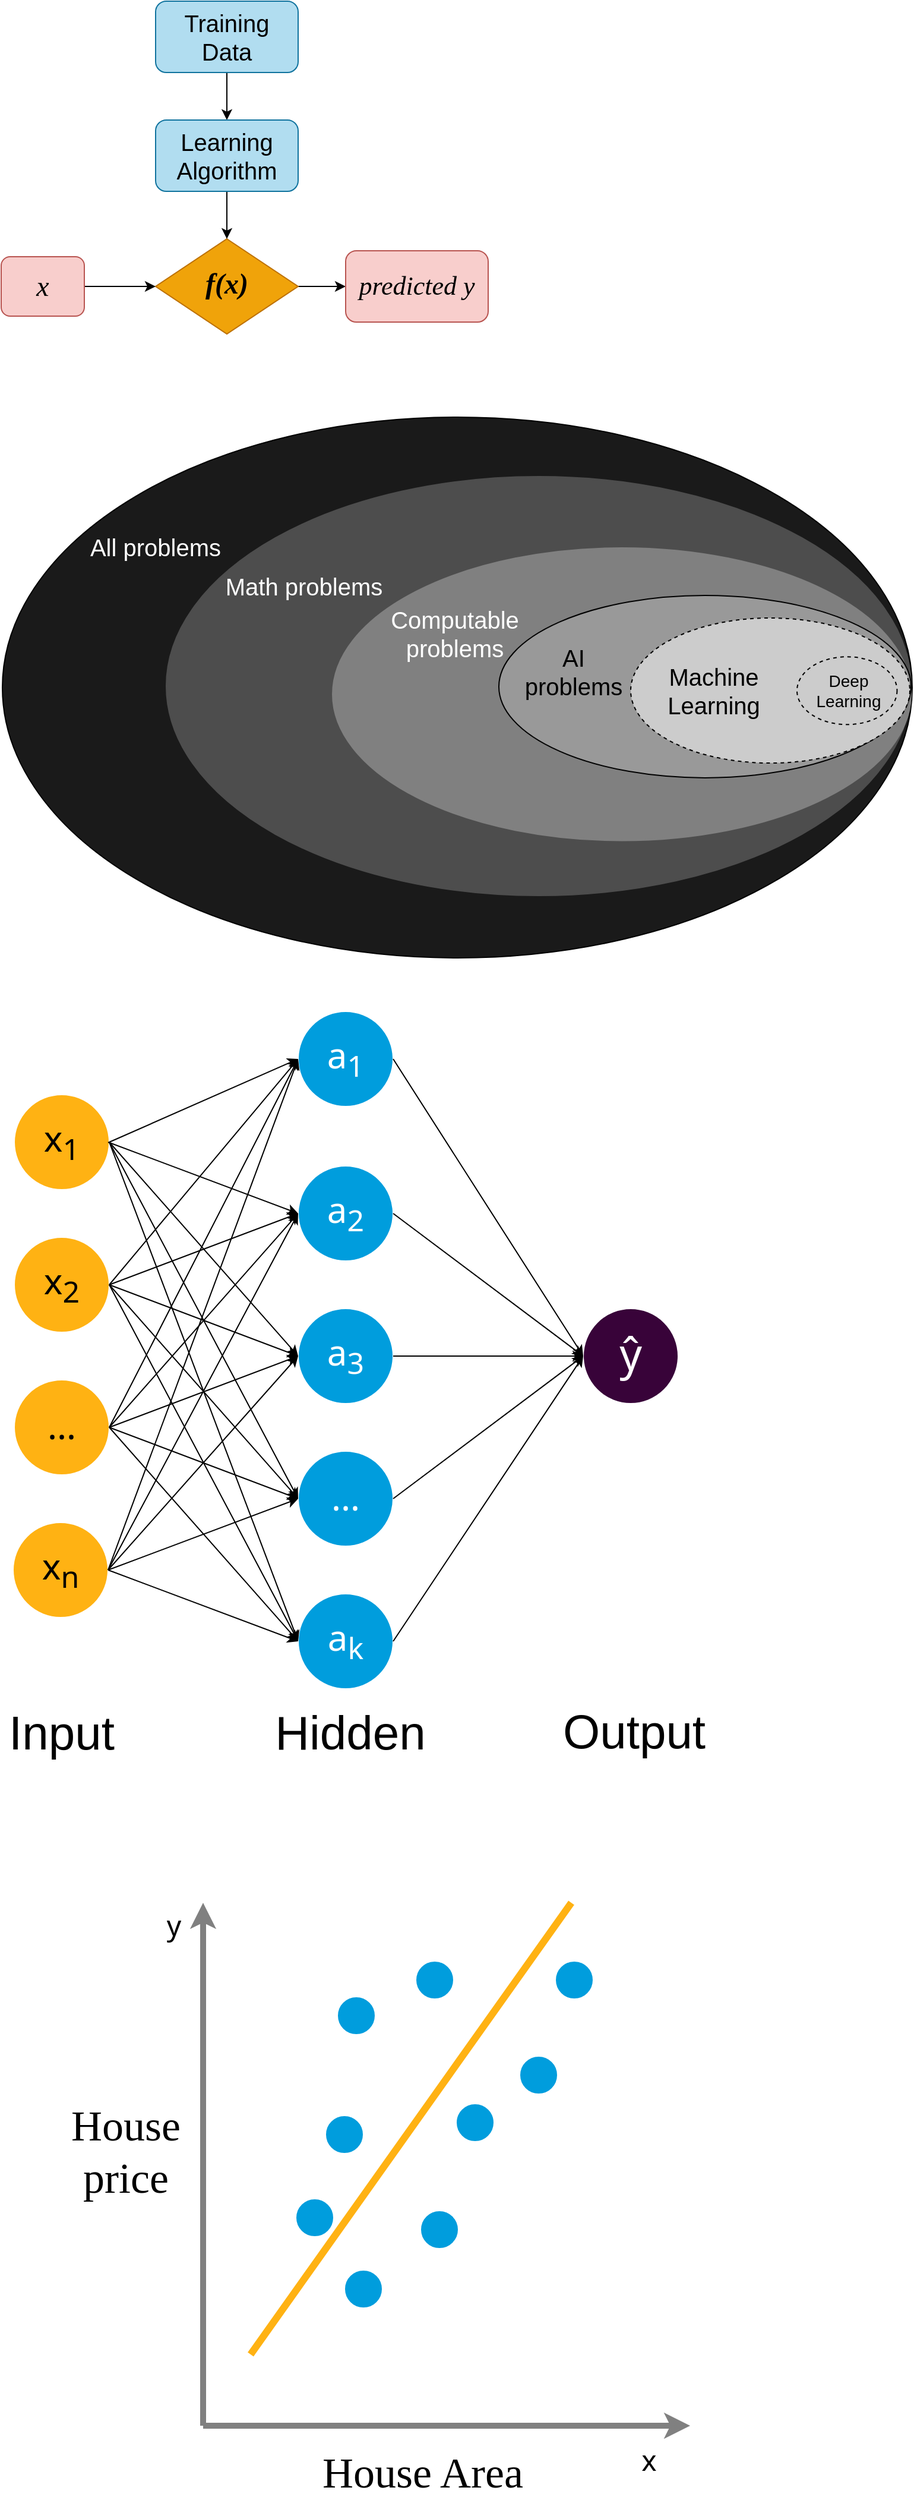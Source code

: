 <mxfile version="15.2.7" type="device"><diagram id="C5RBs43oDa-KdzZeNtuy" name="Page-1"><mxGraphModel dx="1226" dy="1212" grid="1" gridSize="10" guides="1" tooltips="1" connect="1" arrows="1" fold="1" page="1" pageScale="1" pageWidth="827" pageHeight="1169" math="0" shadow="0"><root><mxCell id="WIyWlLk6GJQsqaUBKTNV-0"/><mxCell id="WIyWlLk6GJQsqaUBKTNV-1" parent="WIyWlLk6GJQsqaUBKTNV-0"/><mxCell id="rOLhKyH5RPb3aE2AhcmV-9" value="" style="edgeStyle=orthogonalEdgeStyle;rounded=0;orthogonalLoop=1;jettySize=auto;html=1;" parent="WIyWlLk6GJQsqaUBKTNV-1" source="WIyWlLk6GJQsqaUBKTNV-3" target="rOLhKyH5RPb3aE2AhcmV-7" edge="1"><mxGeometry relative="1" as="geometry"/></mxCell><mxCell id="WIyWlLk6GJQsqaUBKTNV-3" value="&lt;font style=&quot;font-size: 20px&quot;&gt;Training Data&lt;/font&gt;" style="rounded=1;whiteSpace=wrap;html=1;fontSize=12;glass=0;strokeWidth=1;shadow=0;fillColor=#b1ddf0;strokeColor=#10739e;" parent="WIyWlLk6GJQsqaUBKTNV-1" vertex="1"><mxGeometry x="160" y="40" width="120" height="60" as="geometry"/></mxCell><mxCell id="rOLhKyH5RPb3aE2AhcmV-11" value="" style="edgeStyle=orthogonalEdgeStyle;rounded=0;orthogonalLoop=1;jettySize=auto;html=1;" parent="WIyWlLk6GJQsqaUBKTNV-1" source="WIyWlLk6GJQsqaUBKTNV-10" target="WIyWlLk6GJQsqaUBKTNV-12" edge="1"><mxGeometry relative="1" as="geometry"/></mxCell><mxCell id="WIyWlLk6GJQsqaUBKTNV-10" value="&lt;font face=&quot;Times New Roman&quot; size=&quot;1&quot;&gt;&lt;i style=&quot;font-size: 24px&quot;&gt;&lt;b&gt;f(x)&lt;/b&gt;&lt;/i&gt;&lt;/font&gt;" style="rhombus;whiteSpace=wrap;html=1;shadow=0;fontFamily=Helvetica;fontSize=12;align=center;strokeWidth=1;spacing=6;spacingTop=-4;fillColor=#f0a30a;strokeColor=#BD7000;fontColor=#000000;" parent="WIyWlLk6GJQsqaUBKTNV-1" vertex="1"><mxGeometry x="160" y="240" width="120" height="80" as="geometry"/></mxCell><mxCell id="WIyWlLk6GJQsqaUBKTNV-12" value="&lt;font face=&quot;Times New Roman&quot; size=&quot;1&quot;&gt;&lt;i style=&quot;font-size: 22px&quot;&gt;predicted y&lt;/i&gt;&lt;/font&gt;" style="rounded=1;whiteSpace=wrap;html=1;fontSize=12;glass=0;strokeWidth=1;shadow=0;fillColor=#f8cecc;strokeColor=#b85450;" parent="WIyWlLk6GJQsqaUBKTNV-1" vertex="1"><mxGeometry x="320" y="250" width="120" height="60" as="geometry"/></mxCell><mxCell id="rOLhKyH5RPb3aE2AhcmV-12" value="" style="edgeStyle=orthogonalEdgeStyle;rounded=0;orthogonalLoop=1;jettySize=auto;html=1;" parent="WIyWlLk6GJQsqaUBKTNV-1" source="rOLhKyH5RPb3aE2AhcmV-2" target="WIyWlLk6GJQsqaUBKTNV-10" edge="1"><mxGeometry relative="1" as="geometry"/></mxCell><mxCell id="rOLhKyH5RPb3aE2AhcmV-2" value="&lt;font face=&quot;Times New Roman&quot; size=&quot;1&quot;&gt;&lt;i style=&quot;font-size: 24px&quot;&gt;x&lt;/i&gt;&lt;/font&gt;" style="rounded=1;whiteSpace=wrap;html=1;fontSize=12;glass=0;strokeWidth=1;shadow=0;fillColor=#f8cecc;strokeColor=#b85450;" parent="WIyWlLk6GJQsqaUBKTNV-1" vertex="1"><mxGeometry x="30" y="255" width="70" height="50" as="geometry"/></mxCell><mxCell id="rOLhKyH5RPb3aE2AhcmV-10" value="" style="edgeStyle=orthogonalEdgeStyle;rounded=0;orthogonalLoop=1;jettySize=auto;html=1;" parent="WIyWlLk6GJQsqaUBKTNV-1" source="rOLhKyH5RPb3aE2AhcmV-7" target="WIyWlLk6GJQsqaUBKTNV-10" edge="1"><mxGeometry relative="1" as="geometry"/></mxCell><mxCell id="rOLhKyH5RPb3aE2AhcmV-7" value="&lt;font style=&quot;font-size: 20px&quot;&gt;Learning Algorithm&lt;/font&gt;" style="rounded=1;whiteSpace=wrap;html=1;fontSize=12;glass=0;strokeWidth=1;shadow=0;fillColor=#b1ddf0;strokeColor=#10739e;" parent="WIyWlLk6GJQsqaUBKTNV-1" vertex="1"><mxGeometry x="160" y="140" width="120" height="60" as="geometry"/></mxCell><mxCell id="OKjimA6Li3-7ny7VLfSP-0" value="" style="ellipse;whiteSpace=wrap;html=1;fillColor=#1A1A1A;" parent="WIyWlLk6GJQsqaUBKTNV-1" vertex="1"><mxGeometry x="31" y="390" width="766" height="455" as="geometry"/></mxCell><mxCell id="OKjimA6Li3-7ny7VLfSP-2" value="" style="ellipse;whiteSpace=wrap;html=1;fillColor=#4D4D4D;strokeColor=#4D4D4D;" parent="WIyWlLk6GJQsqaUBKTNV-1" vertex="1"><mxGeometry x="169" y="440" width="627" height="352.5" as="geometry"/></mxCell><mxCell id="OKjimA6Li3-7ny7VLfSP-4" value="" style="ellipse;whiteSpace=wrap;html=1;fillColor=#808080;strokeColor=#808080;" parent="WIyWlLk6GJQsqaUBKTNV-1" vertex="1"><mxGeometry x="309" y="500" width="487" height="246.25" as="geometry"/></mxCell><mxCell id="OKjimA6Li3-7ny7VLfSP-7" value="" style="ellipse;whiteSpace=wrap;html=1;fillColor=#999999;" parent="WIyWlLk6GJQsqaUBKTNV-1" vertex="1"><mxGeometry x="449" y="540" width="347" height="153.44" as="geometry"/></mxCell><mxCell id="OKjimA6Li3-7ny7VLfSP-8" value="" style="ellipse;whiteSpace=wrap;html=1;fillColor=#CCCCCC;dashed=1;" parent="WIyWlLk6GJQsqaUBKTNV-1" vertex="1"><mxGeometry x="560" y="559" width="235" height="122.04" as="geometry"/></mxCell><mxCell id="OKjimA6Li3-7ny7VLfSP-9" value="" style="ellipse;whiteSpace=wrap;html=1;fillColor=#CCCCCC;dashed=1;" parent="WIyWlLk6GJQsqaUBKTNV-1" vertex="1"><mxGeometry x="700" y="591.61" width="84.25" height="57.03" as="geometry"/></mxCell><mxCell id="OKjimA6Li3-7ny7VLfSP-10" value="&lt;font style=&quot;font-size: 20px&quot; color=&quot;#ffffff&quot;&gt;All problems&lt;/font&gt;" style="text;html=1;strokeColor=none;fillColor=none;align=center;verticalAlign=middle;whiteSpace=wrap;rounded=0;" parent="WIyWlLk6GJQsqaUBKTNV-1" vertex="1"><mxGeometry x="90" y="479" width="140" height="40" as="geometry"/></mxCell><mxCell id="OKjimA6Li3-7ny7VLfSP-11" value="&lt;font style=&quot;font-size: 20px&quot; color=&quot;#ffffff&quot;&gt;Math problems&lt;/font&gt;" style="text;html=1;strokeColor=none;fillColor=none;align=center;verticalAlign=middle;whiteSpace=wrap;rounded=0;" parent="WIyWlLk6GJQsqaUBKTNV-1" vertex="1"><mxGeometry x="215" y="512" width="140" height="40" as="geometry"/></mxCell><mxCell id="OKjimA6Li3-7ny7VLfSP-12" value="&lt;font style=&quot;font-size: 20px&quot; color=&quot;#ffffff&quot;&gt;Computable&lt;br&gt;problems&lt;br&gt;&lt;/font&gt;" style="text;html=1;strokeColor=none;fillColor=none;align=center;verticalAlign=middle;whiteSpace=wrap;rounded=0;" parent="WIyWlLk6GJQsqaUBKTNV-1" vertex="1"><mxGeometry x="357" y="552" width="110" height="40" as="geometry"/></mxCell><mxCell id="OKjimA6Li3-7ny7VLfSP-13" value="&lt;font style=&quot;font-size: 20px&quot;&gt;AI problems&lt;/font&gt;" style="text;html=1;strokeColor=none;fillColor=none;align=center;verticalAlign=middle;whiteSpace=wrap;rounded=0;" parent="WIyWlLk6GJQsqaUBKTNV-1" vertex="1"><mxGeometry x="480" y="584" width="64" height="40" as="geometry"/></mxCell><mxCell id="OKjimA6Li3-7ny7VLfSP-14" value="&lt;font style=&quot;font-size: 20px&quot;&gt;Machine Learning&lt;/font&gt;" style="text;html=1;strokeColor=none;fillColor=none;align=center;verticalAlign=middle;whiteSpace=wrap;rounded=0;" parent="WIyWlLk6GJQsqaUBKTNV-1" vertex="1"><mxGeometry x="560" y="600.02" width="140" height="40" as="geometry"/></mxCell><mxCell id="OKjimA6Li3-7ny7VLfSP-15" value="&lt;font style=&quot;font-size: 14px&quot;&gt;Deep&lt;br&gt;Learning&lt;br&gt;&lt;/font&gt;" style="text;html=1;strokeColor=none;fillColor=none;align=center;verticalAlign=middle;whiteSpace=wrap;rounded=0;dashed=1;dashPattern=1 1;" parent="WIyWlLk6GJQsqaUBKTNV-1" vertex="1"><mxGeometry x="718.88" y="600.13" width="48.5" height="40" as="geometry"/></mxCell><mxCell id="mVjlMMV7rHCl3vPKXhAl-0" value="&lt;span style=&quot;font-size: 30px&quot;&gt;&lt;font face=&quot;Noto Sans Math&quot; data-font-src=&quot;https://fonts.googleapis.com/css?family=Noto+Sans+Math&quot; style=&quot;font-size: 30px&quot;&gt;x&lt;sub&gt;1&lt;/sub&gt;&lt;/font&gt;&lt;/span&gt;" style="ellipse;whiteSpace=wrap;html=1;aspect=fixed;fillColor=#FFB213;strokeColor=#FFFFFF;fontColor=#000000;" parent="WIyWlLk6GJQsqaUBKTNV-1" vertex="1"><mxGeometry x="41" y="960" width="80" height="80" as="geometry"/></mxCell><mxCell id="mVjlMMV7rHCl3vPKXhAl-9" value="&lt;span style=&quot;font-size: 30px&quot;&gt;&lt;font face=&quot;Noto Sans Math&quot; data-font-src=&quot;https://fonts.googleapis.com/css?family=Noto+Sans+Math&quot; style=&quot;font-size: 30px&quot;&gt;x&lt;sub&gt;n&lt;/sub&gt;&lt;/font&gt;&lt;/span&gt;" style="ellipse;whiteSpace=wrap;html=1;aspect=fixed;fillColor=#FFB213;strokeColor=#FFFFFF;fontColor=#000000;" parent="WIyWlLk6GJQsqaUBKTNV-1" vertex="1"><mxGeometry x="40" y="1320" width="80" height="80" as="geometry"/></mxCell><mxCell id="mVjlMMV7rHCl3vPKXhAl-10" value="&lt;font face=&quot;Noto Sans Math&quot; data-font-src=&quot;https://fonts.googleapis.com/css?family=Noto+Sans+Math&quot; style=&quot;font-size: 30px&quot;&gt;...&lt;/font&gt;" style="ellipse;whiteSpace=wrap;html=1;aspect=fixed;fillColor=#FFB213;strokeColor=#FFFFFF;fontColor=#000000;" parent="WIyWlLk6GJQsqaUBKTNV-1" vertex="1"><mxGeometry x="41" y="1200" width="80" height="80" as="geometry"/></mxCell><mxCell id="mVjlMMV7rHCl3vPKXhAl-11" value="&lt;span style=&quot;font-size: 30px&quot;&gt;&lt;font face=&quot;Noto Sans Math&quot; data-font-src=&quot;https://fonts.googleapis.com/css?family=Noto+Sans+Math&quot;&gt;x&lt;sub&gt;2&lt;/sub&gt;&lt;/font&gt;&lt;/span&gt;" style="ellipse;whiteSpace=wrap;html=1;aspect=fixed;fillColor=#FFB213;strokeColor=#FFFFFF;fontColor=#000000;" parent="WIyWlLk6GJQsqaUBKTNV-1" vertex="1"><mxGeometry x="41" y="1080" width="80" height="80" as="geometry"/></mxCell><mxCell id="mVjlMMV7rHCl3vPKXhAl-12" value="&lt;span style=&quot;font-size: 30px&quot;&gt;&lt;font face=&quot;Noto Sans Math&quot; data-font-src=&quot;https://fonts.googleapis.com/css?family=Noto+Sans+Math&quot;&gt;a&lt;sub&gt;1&lt;/sub&gt;&lt;/font&gt;&lt;/span&gt;" style="ellipse;whiteSpace=wrap;html=1;aspect=fixed;fillColor=#009DDD;strokeColor=#FFFFFF;fontColor=#ffffff;" parent="WIyWlLk6GJQsqaUBKTNV-1" vertex="1"><mxGeometry x="280" y="890" width="80" height="80" as="geometry"/></mxCell><mxCell id="mVjlMMV7rHCl3vPKXhAl-13" value="&lt;span style=&quot;font-size: 30px&quot;&gt;&lt;font face=&quot;Noto Sans Math&quot; data-font-src=&quot;https://fonts.googleapis.com/css?family=Noto+Sans+Math&quot; style=&quot;font-size: 30px&quot;&gt;a&lt;sub&gt;k&lt;/sub&gt;&lt;/font&gt;&lt;/span&gt;" style="ellipse;whiteSpace=wrap;html=1;aspect=fixed;fillColor=#009DDD;strokeColor=#FFFFFF;fontColor=#ffffff;" parent="WIyWlLk6GJQsqaUBKTNV-1" vertex="1"><mxGeometry x="280" y="1380" width="80" height="80" as="geometry"/></mxCell><mxCell id="mVjlMMV7rHCl3vPKXhAl-14" value="&lt;font face=&quot;Noto Sans Math&quot; data-font-src=&quot;https://fonts.googleapis.com/css?family=Noto+Sans+Math&quot; style=&quot;font-size: 30px&quot;&gt;...&lt;/font&gt;" style="ellipse;whiteSpace=wrap;html=1;aspect=fixed;fillColor=#009DDD;strokeColor=#FFFFFF;fontColor=#ffffff;" parent="WIyWlLk6GJQsqaUBKTNV-1" vertex="1"><mxGeometry x="280" y="1260" width="80" height="80" as="geometry"/></mxCell><mxCell id="mVjlMMV7rHCl3vPKXhAl-15" value="&lt;span style=&quot;font-size: 30px&quot;&gt;&lt;font face=&quot;Noto Sans Math&quot; data-font-src=&quot;https://fonts.googleapis.com/css?family=Noto+Sans+Math&quot;&gt;a&lt;sub&gt;3&lt;/sub&gt;&lt;/font&gt;&lt;/span&gt;" style="ellipse;whiteSpace=wrap;html=1;aspect=fixed;fillColor=#009DDD;strokeColor=#FFFFFF;fontColor=#ffffff;" parent="WIyWlLk6GJQsqaUBKTNV-1" vertex="1"><mxGeometry x="280" y="1140" width="80" height="80" as="geometry"/></mxCell><mxCell id="mVjlMMV7rHCl3vPKXhAl-16" value="&lt;span style=&quot;font-size: 30px&quot;&gt;&lt;font face=&quot;Noto Sans Math&quot; data-font-src=&quot;https://fonts.googleapis.com/css?family=Noto+Sans+Math&quot;&gt;a&lt;sub&gt;2&lt;/sub&gt;&lt;/font&gt;&lt;/span&gt;" style="ellipse;whiteSpace=wrap;html=1;aspect=fixed;fillColor=#009DDD;strokeColor=#FFFFFF;fontColor=#ffffff;" parent="WIyWlLk6GJQsqaUBKTNV-1" vertex="1"><mxGeometry x="280" y="1020" width="80" height="80" as="geometry"/></mxCell><mxCell id="mVjlMMV7rHCl3vPKXhAl-17" value="&lt;font style=&quot;font-size: 37px&quot; face=&quot;Noto Sans Math&quot; data-font-src=&quot;https://fonts.googleapis.com/css?family=Noto+Sans+Math&quot;&gt;ŷ&lt;/font&gt;" style="ellipse;whiteSpace=wrap;html=1;aspect=fixed;fillColor=#380339;strokeColor=#FFFFFF;fontColor=#ffffff;" parent="WIyWlLk6GJQsqaUBKTNV-1" vertex="1"><mxGeometry x="520" y="1140" width="80" height="80" as="geometry"/></mxCell><mxCell id="mVjlMMV7rHCl3vPKXhAl-18" value="" style="endArrow=classic;html=1;exitX=1;exitY=0.5;exitDx=0;exitDy=0;entryX=0;entryY=0.5;entryDx=0;entryDy=0;" parent="WIyWlLk6GJQsqaUBKTNV-1" source="mVjlMMV7rHCl3vPKXhAl-0" target="mVjlMMV7rHCl3vPKXhAl-12" edge="1"><mxGeometry width="50" height="50" relative="1" as="geometry"><mxPoint x="370" y="1260" as="sourcePoint"/><mxPoint x="420" y="1210" as="targetPoint"/></mxGeometry></mxCell><mxCell id="mVjlMMV7rHCl3vPKXhAl-20" value="" style="endArrow=classic;html=1;exitX=1;exitY=0.5;exitDx=0;exitDy=0;entryX=0;entryY=0.5;entryDx=0;entryDy=0;" parent="WIyWlLk6GJQsqaUBKTNV-1" source="mVjlMMV7rHCl3vPKXhAl-9" target="mVjlMMV7rHCl3vPKXhAl-12" edge="1"><mxGeometry width="50" height="50" relative="1" as="geometry"><mxPoint x="130" y="1360" as="sourcePoint"/><mxPoint x="280" y="960" as="targetPoint"/></mxGeometry></mxCell><mxCell id="mVjlMMV7rHCl3vPKXhAl-21" value="" style="endArrow=classic;html=1;exitX=1;exitY=0.5;exitDx=0;exitDy=0;entryX=0;entryY=0.5;entryDx=0;entryDy=0;" parent="WIyWlLk6GJQsqaUBKTNV-1" target="mVjlMMV7rHCl3vPKXhAl-12" edge="1"><mxGeometry width="50" height="50" relative="1" as="geometry"><mxPoint x="121" y="1240" as="sourcePoint"/><mxPoint x="280" y="960" as="targetPoint"/></mxGeometry></mxCell><mxCell id="mVjlMMV7rHCl3vPKXhAl-22" value="" style="endArrow=classic;html=1;exitX=1;exitY=0.5;exitDx=0;exitDy=0;entryX=0;entryY=0.5;entryDx=0;entryDy=0;" parent="WIyWlLk6GJQsqaUBKTNV-1" source="mVjlMMV7rHCl3vPKXhAl-11" target="mVjlMMV7rHCl3vPKXhAl-12" edge="1"><mxGeometry width="50" height="50" relative="1" as="geometry"><mxPoint x="161" y="1040" as="sourcePoint"/><mxPoint x="320" y="950" as="targetPoint"/></mxGeometry></mxCell><mxCell id="mVjlMMV7rHCl3vPKXhAl-23" value="" style="endArrow=classic;html=1;entryX=0;entryY=0.5;entryDx=0;entryDy=0;" parent="WIyWlLk6GJQsqaUBKTNV-1" target="mVjlMMV7rHCl3vPKXhAl-16" edge="1"><mxGeometry width="50" height="50" relative="1" as="geometry"><mxPoint x="120" y="1000" as="sourcePoint"/><mxPoint x="290" y="970" as="targetPoint"/></mxGeometry></mxCell><mxCell id="mVjlMMV7rHCl3vPKXhAl-24" value="" style="endArrow=classic;html=1;exitX=1;exitY=0.5;exitDx=0;exitDy=0;entryX=0;entryY=0.5;entryDx=0;entryDy=0;" parent="WIyWlLk6GJQsqaUBKTNV-1" source="mVjlMMV7rHCl3vPKXhAl-11" target="mVjlMMV7rHCl3vPKXhAl-16" edge="1"><mxGeometry width="50" height="50" relative="1" as="geometry"><mxPoint x="131" y="1130" as="sourcePoint"/><mxPoint x="280" y="1080" as="targetPoint"/></mxGeometry></mxCell><mxCell id="mVjlMMV7rHCl3vPKXhAl-25" value="" style="endArrow=classic;html=1;exitX=1;exitY=0.5;exitDx=0;exitDy=0;entryX=0;entryY=0.5;entryDx=0;entryDy=0;" parent="WIyWlLk6GJQsqaUBKTNV-1" source="mVjlMMV7rHCl3vPKXhAl-10" target="mVjlMMV7rHCl3vPKXhAl-16" edge="1"><mxGeometry width="50" height="50" relative="1" as="geometry"><mxPoint x="131" y="1250" as="sourcePoint"/><mxPoint x="290" y="970" as="targetPoint"/></mxGeometry></mxCell><mxCell id="mVjlMMV7rHCl3vPKXhAl-26" value="" style="endArrow=classic;html=1;exitX=1;exitY=0.5;exitDx=0;exitDy=0;entryX=0;entryY=0.5;entryDx=0;entryDy=0;" parent="WIyWlLk6GJQsqaUBKTNV-1" source="mVjlMMV7rHCl3vPKXhAl-9" target="mVjlMMV7rHCl3vPKXhAl-16" edge="1"><mxGeometry width="50" height="50" relative="1" as="geometry"><mxPoint x="130" y="1370" as="sourcePoint"/><mxPoint x="290" y="970" as="targetPoint"/></mxGeometry></mxCell><mxCell id="mVjlMMV7rHCl3vPKXhAl-27" value="" style="endArrow=classic;html=1;entryX=0;entryY=0.5;entryDx=0;entryDy=0;exitX=1;exitY=0.5;exitDx=0;exitDy=0;" parent="WIyWlLk6GJQsqaUBKTNV-1" source="mVjlMMV7rHCl3vPKXhAl-0" target="mVjlMMV7rHCl3vPKXhAl-15" edge="1"><mxGeometry width="50" height="50" relative="1" as="geometry"><mxPoint x="130" y="1010" as="sourcePoint"/><mxPoint x="290" y="1090" as="targetPoint"/></mxGeometry></mxCell><mxCell id="mVjlMMV7rHCl3vPKXhAl-29" value="" style="endArrow=classic;html=1;exitX=1;exitY=0.5;exitDx=0;exitDy=0;entryX=0;entryY=0.5;entryDx=0;entryDy=0;" parent="WIyWlLk6GJQsqaUBKTNV-1" source="mVjlMMV7rHCl3vPKXhAl-11" target="mVjlMMV7rHCl3vPKXhAl-15" edge="1"><mxGeometry width="50" height="50" relative="1" as="geometry"><mxPoint x="131" y="1130" as="sourcePoint"/><mxPoint x="280" y="1200" as="targetPoint"/></mxGeometry></mxCell><mxCell id="mVjlMMV7rHCl3vPKXhAl-30" value="" style="endArrow=classic;html=1;entryX=0;entryY=0.5;entryDx=0;entryDy=0;exitX=1;exitY=0.5;exitDx=0;exitDy=0;" parent="WIyWlLk6GJQsqaUBKTNV-1" source="mVjlMMV7rHCl3vPKXhAl-10" target="mVjlMMV7rHCl3vPKXhAl-15" edge="1"><mxGeometry width="50" height="50" relative="1" as="geometry"><mxPoint x="190" y="1300" as="sourcePoint"/><mxPoint x="290" y="1090" as="targetPoint"/></mxGeometry></mxCell><mxCell id="mVjlMMV7rHCl3vPKXhAl-31" value="" style="endArrow=classic;html=1;exitX=1;exitY=0.5;exitDx=0;exitDy=0;entryX=0;entryY=0.5;entryDx=0;entryDy=0;" parent="WIyWlLk6GJQsqaUBKTNV-1" source="mVjlMMV7rHCl3vPKXhAl-9" target="mVjlMMV7rHCl3vPKXhAl-15" edge="1"><mxGeometry width="50" height="50" relative="1" as="geometry"><mxPoint x="130" y="1370" as="sourcePoint"/><mxPoint x="290" y="1090" as="targetPoint"/></mxGeometry></mxCell><mxCell id="mVjlMMV7rHCl3vPKXhAl-32" value="" style="endArrow=classic;html=1;exitX=1;exitY=0.5;exitDx=0;exitDy=0;entryX=0;entryY=0.5;entryDx=0;entryDy=0;" parent="WIyWlLk6GJQsqaUBKTNV-1" source="mVjlMMV7rHCl3vPKXhAl-9" target="mVjlMMV7rHCl3vPKXhAl-14" edge="1"><mxGeometry width="50" height="50" relative="1" as="geometry"><mxPoint x="130" y="1370" as="sourcePoint"/><mxPoint x="290" y="1210" as="targetPoint"/></mxGeometry></mxCell><mxCell id="mVjlMMV7rHCl3vPKXhAl-33" value="" style="endArrow=classic;html=1;exitX=1;exitY=0.5;exitDx=0;exitDy=0;entryX=0;entryY=0.5;entryDx=0;entryDy=0;" parent="WIyWlLk6GJQsqaUBKTNV-1" source="mVjlMMV7rHCl3vPKXhAl-9" target="mVjlMMV7rHCl3vPKXhAl-13" edge="1"><mxGeometry width="50" height="50" relative="1" as="geometry"><mxPoint x="130" y="1370" as="sourcePoint"/><mxPoint x="290" y="1330" as="targetPoint"/></mxGeometry></mxCell><mxCell id="mVjlMMV7rHCl3vPKXhAl-34" value="" style="endArrow=classic;html=1;entryX=0;entryY=0.5;entryDx=0;entryDy=0;exitX=1;exitY=0.5;exitDx=0;exitDy=0;" parent="WIyWlLk6GJQsqaUBKTNV-1" source="mVjlMMV7rHCl3vPKXhAl-10" target="mVjlMMV7rHCl3vPKXhAl-13" edge="1"><mxGeometry width="50" height="50" relative="1" as="geometry"><mxPoint x="131" y="1250" as="sourcePoint"/><mxPoint x="290" y="1210" as="targetPoint"/></mxGeometry></mxCell><mxCell id="mVjlMMV7rHCl3vPKXhAl-35" value="" style="endArrow=classic;html=1;entryX=0;entryY=0.5;entryDx=0;entryDy=0;exitX=1;exitY=0.5;exitDx=0;exitDy=0;" parent="WIyWlLk6GJQsqaUBKTNV-1" source="mVjlMMV7rHCl3vPKXhAl-10" target="mVjlMMV7rHCl3vPKXhAl-14" edge="1"><mxGeometry width="50" height="50" relative="1" as="geometry"><mxPoint x="141" y="1260" as="sourcePoint"/><mxPoint x="300" y="1220" as="targetPoint"/></mxGeometry></mxCell><mxCell id="mVjlMMV7rHCl3vPKXhAl-36" value="" style="endArrow=classic;html=1;entryX=0;entryY=0.5;entryDx=0;entryDy=0;exitX=1;exitY=0.5;exitDx=0;exitDy=0;" parent="WIyWlLk6GJQsqaUBKTNV-1" source="mVjlMMV7rHCl3vPKXhAl-0" target="mVjlMMV7rHCl3vPKXhAl-13" edge="1"><mxGeometry width="50" height="50" relative="1" as="geometry"><mxPoint x="131" y="1300" as="sourcePoint"/><mxPoint x="290" y="1380" as="targetPoint"/></mxGeometry></mxCell><mxCell id="mVjlMMV7rHCl3vPKXhAl-37" value="" style="endArrow=classic;html=1;entryX=0;entryY=0.5;entryDx=0;entryDy=0;exitX=1;exitY=0.5;exitDx=0;exitDy=0;" parent="WIyWlLk6GJQsqaUBKTNV-1" source="mVjlMMV7rHCl3vPKXhAl-11" target="mVjlMMV7rHCl3vPKXhAl-14" edge="1"><mxGeometry width="50" height="50" relative="1" as="geometry"><mxPoint x="141" y="1260" as="sourcePoint"/><mxPoint x="300" y="1340" as="targetPoint"/></mxGeometry></mxCell><mxCell id="mVjlMMV7rHCl3vPKXhAl-38" value="" style="endArrow=classic;html=1;entryX=0;entryY=0.5;entryDx=0;entryDy=0;exitX=1;exitY=0.5;exitDx=0;exitDy=0;" parent="WIyWlLk6GJQsqaUBKTNV-1" source="mVjlMMV7rHCl3vPKXhAl-11" target="mVjlMMV7rHCl3vPKXhAl-13" edge="1"><mxGeometry width="50" height="50" relative="1" as="geometry"><mxPoint x="150" y="1240" as="sourcePoint"/><mxPoint x="309" y="1440" as="targetPoint"/></mxGeometry></mxCell><mxCell id="mVjlMMV7rHCl3vPKXhAl-39" value="" style="endArrow=classic;html=1;exitX=1;exitY=0.5;exitDx=0;exitDy=0;entryX=0;entryY=0.5;entryDx=0;entryDy=0;" parent="WIyWlLk6GJQsqaUBKTNV-1" source="mVjlMMV7rHCl3vPKXhAl-0" target="mVjlMMV7rHCl3vPKXhAl-14" edge="1"><mxGeometry width="50" height="50" relative="1" as="geometry"><mxPoint x="140" y="1400" as="sourcePoint"/><mxPoint x="300" y="1480" as="targetPoint"/></mxGeometry></mxCell><mxCell id="mVjlMMV7rHCl3vPKXhAl-40" value="" style="endArrow=classic;html=1;exitX=1;exitY=0.5;exitDx=0;exitDy=0;entryX=0;entryY=0.5;entryDx=0;entryDy=0;" parent="WIyWlLk6GJQsqaUBKTNV-1" source="mVjlMMV7rHCl3vPKXhAl-12" target="mVjlMMV7rHCl3vPKXhAl-17" edge="1"><mxGeometry width="50" height="50" relative="1" as="geometry"><mxPoint x="370" y="990" as="sourcePoint"/><mxPoint x="530" y="1070" as="targetPoint"/></mxGeometry></mxCell><mxCell id="mVjlMMV7rHCl3vPKXhAl-41" value="" style="endArrow=classic;html=1;exitX=1;exitY=0.5;exitDx=0;exitDy=0;entryX=0;entryY=0.5;entryDx=0;entryDy=0;" parent="WIyWlLk6GJQsqaUBKTNV-1" source="mVjlMMV7rHCl3vPKXhAl-16" target="mVjlMMV7rHCl3vPKXhAl-17" edge="1"><mxGeometry width="50" height="50" relative="1" as="geometry"><mxPoint x="380" y="1090" as="sourcePoint"/><mxPoint x="550" y="1300" as="targetPoint"/></mxGeometry></mxCell><mxCell id="mVjlMMV7rHCl3vPKXhAl-43" value="" style="endArrow=classic;html=1;exitX=1;exitY=0.5;exitDx=0;exitDy=0;entryX=0;entryY=0.5;entryDx=0;entryDy=0;" parent="WIyWlLk6GJQsqaUBKTNV-1" source="mVjlMMV7rHCl3vPKXhAl-15" target="mVjlMMV7rHCl3vPKXhAl-17" edge="1"><mxGeometry width="50" height="50" relative="1" as="geometry"><mxPoint x="370" y="1090" as="sourcePoint"/><mxPoint x="540" y="1180" as="targetPoint"/></mxGeometry></mxCell><mxCell id="mVjlMMV7rHCl3vPKXhAl-44" value="" style="endArrow=classic;html=1;exitX=1;exitY=0.5;exitDx=0;exitDy=0;entryX=0;entryY=0.5;entryDx=0;entryDy=0;" parent="WIyWlLk6GJQsqaUBKTNV-1" source="mVjlMMV7rHCl3vPKXhAl-14" target="mVjlMMV7rHCl3vPKXhAl-17" edge="1"><mxGeometry width="50" height="50" relative="1" as="geometry"><mxPoint x="370" y="1210" as="sourcePoint"/><mxPoint x="540" y="1180" as="targetPoint"/></mxGeometry></mxCell><mxCell id="mVjlMMV7rHCl3vPKXhAl-45" value="" style="endArrow=classic;html=1;exitX=1;exitY=0.5;exitDx=0;exitDy=0;entryX=0;entryY=0.5;entryDx=0;entryDy=0;" parent="WIyWlLk6GJQsqaUBKTNV-1" source="mVjlMMV7rHCl3vPKXhAl-13" target="mVjlMMV7rHCl3vPKXhAl-17" edge="1"><mxGeometry width="50" height="50" relative="1" as="geometry"><mxPoint x="370" y="1330" as="sourcePoint"/><mxPoint x="540" y="1180" as="targetPoint"/></mxGeometry></mxCell><mxCell id="mVjlMMV7rHCl3vPKXhAl-46" value="&lt;font style=&quot;font-size: 40px&quot;&gt;Input&lt;/font&gt;" style="text;html=1;strokeColor=none;fillColor=none;align=center;verticalAlign=middle;whiteSpace=wrap;rounded=0;" parent="WIyWlLk6GJQsqaUBKTNV-1" vertex="1"><mxGeometry x="61" y="1486" width="40" height="20" as="geometry"/></mxCell><mxCell id="mVjlMMV7rHCl3vPKXhAl-47" value="&lt;font style=&quot;font-size: 40px&quot;&gt;Hidden&lt;/font&gt;" style="text;html=1;strokeColor=none;fillColor=none;align=center;verticalAlign=middle;whiteSpace=wrap;rounded=0;" parent="WIyWlLk6GJQsqaUBKTNV-1" vertex="1"><mxGeometry x="304" y="1486" width="40" height="20" as="geometry"/></mxCell><mxCell id="mVjlMMV7rHCl3vPKXhAl-48" value="&lt;font style=&quot;font-size: 40px&quot;&gt;Output&lt;/font&gt;" style="text;html=1;strokeColor=none;fillColor=none;align=center;verticalAlign=middle;whiteSpace=wrap;rounded=0;" parent="WIyWlLk6GJQsqaUBKTNV-1" vertex="1"><mxGeometry x="543" y="1485" width="40" height="20" as="geometry"/></mxCell><mxCell id="mVjlMMV7rHCl3vPKXhAl-51" style="edgeStyle=orthogonalEdgeStyle;rounded=0;orthogonalLoop=1;jettySize=auto;html=1;exitX=0.5;exitY=1;exitDx=0;exitDy=0;" parent="WIyWlLk6GJQsqaUBKTNV-1" source="mVjlMMV7rHCl3vPKXhAl-48" target="mVjlMMV7rHCl3vPKXhAl-48" edge="1"><mxGeometry relative="1" as="geometry"/></mxCell><mxCell id="dQKHm-jCV7M3Vi81kDfz-0" value="" style="endArrow=classic;html=1;strokeWidth=5;strokeColor=#808080;" edge="1" parent="WIyWlLk6GJQsqaUBKTNV-1"><mxGeometry width="50" height="50" relative="1" as="geometry"><mxPoint x="200" y="2080" as="sourcePoint"/><mxPoint x="610" y="2080" as="targetPoint"/></mxGeometry></mxCell><mxCell id="dQKHm-jCV7M3Vi81kDfz-1" value="" style="endArrow=classic;html=1;strokeWidth=5;strokeColor=#808080;" edge="1" parent="WIyWlLk6GJQsqaUBKTNV-1"><mxGeometry width="50" height="50" relative="1" as="geometry"><mxPoint x="200" y="2080" as="sourcePoint"/><mxPoint x="200" y="1640" as="targetPoint"/></mxGeometry></mxCell><mxCell id="dQKHm-jCV7M3Vi81kDfz-14" value="" style="endArrow=none;html=1;strokeWidth=6;strokeColor=#FFB213;" edge="1" parent="WIyWlLk6GJQsqaUBKTNV-1"><mxGeometry width="50" height="50" relative="1" as="geometry"><mxPoint x="240" y="2020" as="sourcePoint"/><mxPoint x="510" y="1640" as="targetPoint"/></mxGeometry></mxCell><mxCell id="dQKHm-jCV7M3Vi81kDfz-16" value="" style="ellipse;whiteSpace=wrap;html=1;aspect=fixed;strokeColor=#009DDD;fillColor=#009DDD;" vertex="1" parent="WIyWlLk6GJQsqaUBKTNV-1"><mxGeometry x="380" y="1690" width="30" height="30" as="geometry"/></mxCell><mxCell id="dQKHm-jCV7M3Vi81kDfz-17" value="" style="ellipse;whiteSpace=wrap;html=1;aspect=fixed;strokeColor=#009DDD;fillColor=#009DDD;" vertex="1" parent="WIyWlLk6GJQsqaUBKTNV-1"><mxGeometry x="497.5" y="1690" width="30" height="30" as="geometry"/></mxCell><mxCell id="dQKHm-jCV7M3Vi81kDfz-18" value="" style="ellipse;whiteSpace=wrap;html=1;aspect=fixed;strokeColor=#009DDD;fillColor=#009DDD;" vertex="1" parent="WIyWlLk6GJQsqaUBKTNV-1"><mxGeometry x="304" y="1820" width="30" height="30" as="geometry"/></mxCell><mxCell id="dQKHm-jCV7M3Vi81kDfz-19" value="" style="ellipse;whiteSpace=wrap;html=1;aspect=fixed;strokeColor=#009DDD;fillColor=#009DDD;" vertex="1" parent="WIyWlLk6GJQsqaUBKTNV-1"><mxGeometry x="467.5" y="1770" width="30" height="30" as="geometry"/></mxCell><mxCell id="dQKHm-jCV7M3Vi81kDfz-20" value="" style="ellipse;whiteSpace=wrap;html=1;aspect=fixed;strokeColor=#009DDD;fillColor=#009DDD;" vertex="1" parent="WIyWlLk6GJQsqaUBKTNV-1"><mxGeometry x="279" y="1890" width="30" height="30" as="geometry"/></mxCell><mxCell id="dQKHm-jCV7M3Vi81kDfz-21" value="" style="ellipse;whiteSpace=wrap;html=1;aspect=fixed;strokeColor=#009DDD;fillColor=#009DDD;" vertex="1" parent="WIyWlLk6GJQsqaUBKTNV-1"><mxGeometry x="320" y="1950" width="30" height="30" as="geometry"/></mxCell><mxCell id="dQKHm-jCV7M3Vi81kDfz-22" value="" style="ellipse;whiteSpace=wrap;html=1;aspect=fixed;strokeColor=#009DDD;fillColor=#009DDD;" vertex="1" parent="WIyWlLk6GJQsqaUBKTNV-1"><mxGeometry x="414" y="1810" width="30" height="30" as="geometry"/></mxCell><mxCell id="dQKHm-jCV7M3Vi81kDfz-25" value="" style="ellipse;whiteSpace=wrap;html=1;aspect=fixed;strokeColor=#009DDD;fillColor=#009DDD;" vertex="1" parent="WIyWlLk6GJQsqaUBKTNV-1"><mxGeometry x="314" y="1720" width="30" height="30" as="geometry"/></mxCell><mxCell id="dQKHm-jCV7M3Vi81kDfz-26" value="" style="ellipse;whiteSpace=wrap;html=1;aspect=fixed;strokeColor=#009DDD;fillColor=#009DDD;" vertex="1" parent="WIyWlLk6GJQsqaUBKTNV-1"><mxGeometry x="384" y="1900" width="30" height="30" as="geometry"/></mxCell><mxCell id="dQKHm-jCV7M3Vi81kDfz-27" value="&lt;font style=&quot;font-size: 36px&quot; face=&quot;Comic Sans MS&quot;&gt;House Area&lt;/font&gt;" style="text;html=1;strokeColor=none;fillColor=none;align=center;verticalAlign=middle;whiteSpace=wrap;rounded=0;strokeWidth=36;" vertex="1" parent="WIyWlLk6GJQsqaUBKTNV-1"><mxGeometry x="250" y="2110" width="270" height="20" as="geometry"/></mxCell><mxCell id="dQKHm-jCV7M3Vi81kDfz-28" value="&lt;font style=&quot;font-size: 36px&quot; face=&quot;Comic Sans MS&quot;&gt;House &lt;br&gt;price&lt;/font&gt;" style="text;html=1;strokeColor=none;fillColor=none;align=center;verticalAlign=middle;whiteSpace=wrap;rounded=0;strokeWidth=36;rotation=0;" vertex="1" parent="WIyWlLk6GJQsqaUBKTNV-1"><mxGeometry x="50" y="1790" width="170" height="120" as="geometry"/></mxCell><mxCell id="dQKHm-jCV7M3Vi81kDfz-34" value="&lt;font face=&quot;Noto Sans Math&quot; style=&quot;font-size: 24px&quot;&gt;x&lt;/font&gt;" style="text;html=1;align=center;verticalAlign=middle;resizable=0;points=[];autosize=1;strokeColor=none;fillColor=none;" vertex="1" parent="WIyWlLk6GJQsqaUBKTNV-1"><mxGeometry x="560" y="2100" width="30" height="20" as="geometry"/></mxCell><mxCell id="dQKHm-jCV7M3Vi81kDfz-35" value="&lt;font style=&quot;font-size: 24px&quot; face=&quot;Noto Sans Math&quot; data-font-src=&quot;https://fonts.googleapis.com/css?family=Noto+Sans+Math&quot;&gt;y&lt;/font&gt;" style="text;html=1;align=center;verticalAlign=middle;resizable=0;points=[];autosize=1;strokeColor=none;fillColor=none;" vertex="1" parent="WIyWlLk6GJQsqaUBKTNV-1"><mxGeometry x="160" y="1650" width="30" height="20" as="geometry"/></mxCell></root></mxGraphModel></diagram></mxfile>